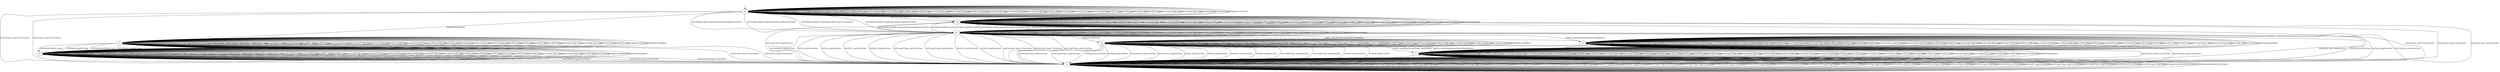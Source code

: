 digraph "../results/quiwiModels/quiwi-PSK-0/learnedModel" {
s0 [label=s0];
s1 [label=s1];
s2 [label=s2];
s3 [label=s3];
s4 [label=s4];
s5 [label=s5];
s6 [label=s6];
s7 [label=s7];
s8 [label=s8];
s0 -> s4  [label="initPing_short/PingACK "];
s0 -> s4  [label="initPing_long/PingACK "];
s0 -> s3  [label="initConClose_short/<ConClosed> "];
s0 -> s3  [label="initConClose_long/<ConClosed> "];
s0 -> s2  [label="initCltHello-vldACK_short/initSvrHello,hndEncExt,hndFin "];
s0 -> s2  [label="initCltHello-vldACK_long/initSvrHello,hndEncExt,hndFin "];
s0 -> s2  [label="initCltHello-invldACK_short/initSvrHello,hndEncExt,hndFin "];
s0 -> s2  [label="initCltHello-invldACK_long/initSvrHello,hndEncExt,hndFin "];
s0 -> s0  [label="initNoFr_short/ "];
s0 -> s0  [label="initNoFr_long/ "];
s0 -> s0  [label="initUnxpFrType_short/ "];
s0 -> s0  [label="initUnxpFrType_long/ "];
s0 -> s0  [label="hndPing_short/ "];
s0 -> s0  [label="hndPing_long/ "];
s0 -> s0  [label="hndFin_short/ "];
s0 -> s0  [label="hndFin_long/ "];
s0 -> s0  [label="hndConClose_short/ "];
s0 -> s0  [label="hndConClose_long/ "];
s0 -> s0  [label="hndNoFr_short/ "];
s0 -> s0  [label="hndNoFr_long/ "];
s0 -> s0  [label="hndUnxpFrType_short/ "];
s0 -> s0  [label="hndUnxpFrType_long/ "];
s0 -> s0  [label="VldNewConID_short/ "];
s0 -> s0  [label="VldNewConID_long/ "];
s0 -> s0  [label="InvldNewConID_short/ "];
s0 -> s0  [label="InvldNewConID_long/ "];
s0 -> s0  [label="0rttPing_short/ "];
s0 -> s0  [label="0rttPing_long/ "];
s0 -> s0  [label="0rttConClose_short/ "];
s0 -> s0  [label="0rttConClose_long/ "];
s0 -> s0  [label="0rttFin_short/ "];
s0 -> s0  [label="0rttFin_long/ "];
s0 -> s0  [label="0rttNoFr_short/ "];
s0 -> s0  [label="0rttNoFr_long/ "];
s0 -> s0  [label="0rttUnxpFrType_short/ "];
s0 -> s0  [label="0rttUnxpFrType_long/ "];
s0 -> s0  [label="0rttACK_short/ "];
s0 -> s0  [label="0rttACK_long/ "];
s0 -> s0  [label="[ChgDestConID-Ori]/ "];
s0 -> s1  [label="[RmPadFrmInitPkts]/ "];
s1 -> s1  [label="initPing_short/ "];
s1 -> s1  [label="initPing_long/ "];
s1 -> s3  [label="initConClose_short/<ConClosed> "];
s1 -> s3  [label="initConClose_long/<ConClosed> "];
s1 -> s6  [label="initCltHello-vldACK_short/ "];
s1 -> s6  [label="initCltHello-vldACK_long/ "];
s1 -> s6  [label="initCltHello-invldACK_short/ "];
s1 -> s6  [label="initCltHello-invldACK_long/ "];
s1 -> s1  [label="initNoFr_short/ "];
s1 -> s1  [label="initNoFr_long/ "];
s1 -> s1  [label="initUnxpFrType_short/ "];
s1 -> s1  [label="initUnxpFrType_long/ "];
s1 -> s1  [label="hndPing_short/ "];
s1 -> s1  [label="hndPing_long/ "];
s1 -> s1  [label="hndFin_short/ "];
s1 -> s1  [label="hndFin_long/ "];
s1 -> s1  [label="hndConClose_short/ "];
s1 -> s1  [label="hndConClose_long/ "];
s1 -> s1  [label="hndNoFr_short/ "];
s1 -> s1  [label="hndNoFr_long/ "];
s1 -> s1  [label="hndUnxpFrType_short/ "];
s1 -> s1  [label="hndUnxpFrType_long/ "];
s1 -> s1  [label="VldNewConID_short/ "];
s1 -> s1  [label="VldNewConID_long/ "];
s1 -> s1  [label="InvldNewConID_short/ "];
s1 -> s1  [label="InvldNewConID_long/ "];
s1 -> s1  [label="0rttPing_short/ "];
s1 -> s1  [label="0rttPing_long/ "];
s1 -> s1  [label="0rttConClose_short/ "];
s1 -> s1  [label="0rttConClose_long/ "];
s1 -> s1  [label="0rttFin_short/ "];
s1 -> s1  [label="0rttFin_long/ "];
s1 -> s1  [label="0rttNoFr_short/ "];
s1 -> s1  [label="0rttNoFr_long/ "];
s1 -> s1  [label="0rttUnxpFrType_short/ "];
s1 -> s1  [label="0rttUnxpFrType_long/ "];
s1 -> s1  [label="0rttACK_short/ "];
s1 -> s1  [label="0rttACK_long/ "];
s1 -> s1  [label="[ChgDestConID-Ori]/ "];
s1 -> s1  [label="[RmPadFrmInitPkts]/ "];
s2 -> s2  [label="initPing_short/ "];
s2 -> s2  [label="initPing_long/ "];
s2 -> s2  [label="initConClose_short/<ConAct> "];
s2 -> s2  [label="initConClose_long/<ConAct> "];
s2 -> s2  [label="initCltHello-vldACK_short/ "];
s2 -> s2  [label="initCltHello-vldACK_long/ "];
s2 -> s2  [label="initCltHello-invldACK_short/ "];
s2 -> s2  [label="initCltHello-invldACK_long/ "];
s2 -> s2  [label="initNoFr_short/ "];
s2 -> s2  [label="initNoFr_long/ "];
s2 -> s2  [label="initUnxpFrType_short/ "];
s2 -> s2  [label="initUnxpFrType_long/ "];
s2 -> s2  [label="hndPing_short/PingACK "];
s2 -> s2  [label="hndPing_long/PingACK "];
s2 -> s5  [label="hndFin_short/NewSessionTicket,HndshkDone "];
s2 -> s5  [label="hndFin_long/NewSessionTicket,HndshkDone "];
s2 -> s3  [label="hndConClose_short/<ConClosed> "];
s2 -> s3  [label="hndConClose_long/<ConClosed> "];
s2 -> s2  [label="hndNoFr_short/ "];
s2 -> s2  [label="hndNoFr_long/ "];
s2 -> s3  [label="hndUnxpFrType_short/ConClose "];
s2 -> s3  [label="hndUnxpFrType_long/ConClose "];
s2 -> s2  [label="VldNewConID_short/ "];
s2 -> s2  [label="VldNewConID_long/ "];
s2 -> s2  [label="InvldNewConID_short/ "];
s2 -> s2  [label="InvldNewConID_long/ "];
s2 -> s3  [label="0rttPing_short/ConClose "];
s2 -> s3  [label="0rttPing_long/ConClose "];
s2 -> s3  [label="0rttConClose_short/ConClose "];
s2 -> s3  [label="0rttConClose_long/ConClose "];
s2 -> s3  [label="0rttFin_short/ConClose "];
s2 -> s3  [label="0rttFin_long/ConClose "];
s2 -> s3  [label="0rttNoFr_short/ConClose "];
s2 -> s3  [label="0rttNoFr_long/ConClose "];
s2 -> s3  [label="0rttUnxpFrType_short/ConClose "];
s2 -> s3  [label="0rttUnxpFrType_long/ConClose "];
s2 -> s3  [label="0rttACK_short/ConClose "];
s2 -> s3  [label="0rttACK_long/ConClose "];
s2 -> s8  [label="[ChgDestConID-Ori]/ "];
s2 -> s2  [label="[RmPadFrmInitPkts]/ "];
s3 -> s3  [label="initPing_short/<ConClosed> "];
s3 -> s3  [label="initPing_long/<ConClosed> "];
s3 -> s3  [label="initConClose_short/<ConClosed> "];
s3 -> s3  [label="initConClose_long/<ConClosed> "];
s3 -> s3  [label="initCltHello-vldACK_short/<ConClosed> "];
s3 -> s3  [label="initCltHello-vldACK_long/<ConClosed> "];
s3 -> s3  [label="initCltHello-invldACK_short/<ConClosed> "];
s3 -> s3  [label="initCltHello-invldACK_long/<ConClosed> "];
s3 -> s3  [label="initNoFr_short/<ConClosed> "];
s3 -> s3  [label="initNoFr_long/<ConClosed> "];
s3 -> s3  [label="initUnxpFrType_short/<ConClosed> "];
s3 -> s3  [label="initUnxpFrType_long/<ConClosed> "];
s3 -> s3  [label="hndPing_short/<ConClosed> "];
s3 -> s3  [label="hndPing_long/<ConClosed> "];
s3 -> s3  [label="hndFin_short/<ConClosed> "];
s3 -> s3  [label="hndFin_long/<ConClosed> "];
s3 -> s3  [label="hndConClose_short/<ConClosed> "];
s3 -> s3  [label="hndConClose_long/<ConClosed> "];
s3 -> s3  [label="hndNoFr_short/<ConClosed> "];
s3 -> s3  [label="hndNoFr_long/<ConClosed> "];
s3 -> s3  [label="hndUnxpFrType_short/<ConClosed> "];
s3 -> s3  [label="hndUnxpFrType_long/<ConClosed> "];
s3 -> s3  [label="VldNewConID_short/<ConClosed> "];
s3 -> s3  [label="VldNewConID_long/<ConClosed> "];
s3 -> s3  [label="InvldNewConID_short/<ConClosed> "];
s3 -> s3  [label="InvldNewConID_long/<ConClosed> "];
s3 -> s3  [label="0rttPing_short/<ConClosed> "];
s3 -> s3  [label="0rttPing_long/<ConClosed> "];
s3 -> s3  [label="0rttConClose_short/<ConClosed> "];
s3 -> s3  [label="0rttConClose_long/<ConClosed> "];
s3 -> s3  [label="0rttFin_short/<ConClosed> "];
s3 -> s3  [label="0rttFin_long/<ConClosed> "];
s3 -> s3  [label="0rttNoFr_short/<ConClosed> "];
s3 -> s3  [label="0rttNoFr_long/<ConClosed> "];
s3 -> s3  [label="0rttUnxpFrType_short/<ConClosed> "];
s3 -> s3  [label="0rttUnxpFrType_long/<ConClosed> "];
s3 -> s3  [label="0rttACK_short/<ConClosed> "];
s3 -> s3  [label="0rttACK_long/<ConClosed> "];
s3 -> s3  [label="[ChgDestConID-Ori]/<ConClosed> "];
s3 -> s3  [label="[RmPadFrmInitPkts]/<ConClosed> "];
s4 -> s4  [label="initPing_short/PingACK "];
s4 -> s4  [label="initPing_long/PingACK "];
s4 -> s3  [label="initConClose_short/<ConClosed> "];
s4 -> s3  [label="initConClose_long/<ConClosed> "];
s4 -> s2  [label="initCltHello-vldACK_short/initSvrHello,hndEncExt,hndFin "];
s4 -> s2  [label="initCltHello-vldACK_long/initSvrHello,hndEncExt,hndFin "];
s4 -> s2  [label="initCltHello-invldACK_short/initSvrHello,hndEncExt,hndFin "];
s4 -> s2  [label="initCltHello-invldACK_long/initSvrHello,hndEncExt,hndFin "];
s4 -> s4  [label="initNoFr_short/ "];
s4 -> s4  [label="initNoFr_long/ "];
s4 -> s3  [label="initUnxpFrType_short/ConClose "];
s4 -> s3  [label="initUnxpFrType_long/ConClose "];
s4 -> s4  [label="hndPing_short/ "];
s4 -> s4  [label="hndPing_long/ "];
s4 -> s4  [label="hndFin_short/ "];
s4 -> s4  [label="hndFin_long/ "];
s4 -> s4  [label="hndConClose_short/ "];
s4 -> s4  [label="hndConClose_long/ "];
s4 -> s4  [label="hndNoFr_short/ "];
s4 -> s4  [label="hndNoFr_long/ "];
s4 -> s4  [label="hndUnxpFrType_short/ "];
s4 -> s4  [label="hndUnxpFrType_long/ "];
s4 -> s4  [label="VldNewConID_short/ "];
s4 -> s4  [label="VldNewConID_long/ "];
s4 -> s4  [label="InvldNewConID_short/ "];
s4 -> s4  [label="InvldNewConID_long/ "];
s4 -> s4  [label="0rttPing_short/ "];
s4 -> s4  [label="0rttPing_long/ "];
s4 -> s4  [label="0rttConClose_short/ "];
s4 -> s4  [label="0rttConClose_long/ "];
s4 -> s4  [label="0rttFin_short/ "];
s4 -> s4  [label="0rttFin_long/ "];
s4 -> s4  [label="0rttNoFr_short/ "];
s4 -> s4  [label="0rttNoFr_long/ "];
s4 -> s4  [label="0rttUnxpFrType_short/ "];
s4 -> s4  [label="0rttUnxpFrType_long/ "];
s4 -> s4  [label="0rttACK_short/ "];
s4 -> s4  [label="0rttACK_long/ "];
s4 -> s4  [label="[ChgDestConID-Ori]/ "];
s4 -> s4  [label="[RmPadFrmInitPkts]/ "];
s5 -> s5  [label="initPing_short/ "];
s5 -> s5  [label="initPing_long/ "];
s5 -> s5  [label="initConClose_short/<ConAct> "];
s5 -> s5  [label="initConClose_long/<ConAct> "];
s5 -> s5  [label="initCltHello-vldACK_short/ "];
s5 -> s5  [label="initCltHello-vldACK_long/ "];
s5 -> s5  [label="initCltHello-invldACK_short/ "];
s5 -> s5  [label="initCltHello-invldACK_long/ "];
s5 -> s5  [label="initNoFr_short/ "];
s5 -> s5  [label="initNoFr_long/ "];
s5 -> s5  [label="initUnxpFrType_short/ "];
s5 -> s5  [label="initUnxpFrType_long/ "];
s5 -> s5  [label="hndPing_short/ "];
s5 -> s5  [label="hndPing_long/ "];
s5 -> s5  [label="hndFin_short/ "];
s5 -> s5  [label="hndFin_long/ "];
s5 -> s5  [label="hndConClose_short/<ConAct> "];
s5 -> s5  [label="hndConClose_long/<ConAct> "];
s5 -> s5  [label="hndNoFr_short/ "];
s5 -> s5  [label="hndNoFr_long/ "];
s5 -> s5  [label="hndUnxpFrType_short/ "];
s5 -> s5  [label="hndUnxpFrType_long/ "];
s5 -> s5  [label="VldNewConID_short/ "];
s5 -> s5  [label="VldNewConID_long/ "];
s5 -> s5  [label="InvldNewConID_short/ "];
s5 -> s5  [label="InvldNewConID_long/ "];
s5 -> s5  [label="0rttPing_short/ "];
s5 -> s5  [label="0rttPing_long/ "];
s5 -> s5  [label="0rttConClose_short/ "];
s5 -> s5  [label="0rttConClose_long/ "];
s5 -> s5  [label="0rttFin_short/ "];
s5 -> s5  [label="0rttFin_long/ "];
s5 -> s5  [label="0rttNoFr_short/ "];
s5 -> s5  [label="0rttNoFr_long/ "];
s5 -> s5  [label="0rttUnxpFrType_short/ "];
s5 -> s5  [label="0rttUnxpFrType_long/ "];
s5 -> s5  [label="0rttACK_short/ "];
s5 -> s5  [label="0rttACK_long/ "];
s5 -> s7  [label="[ChgDestConID-Ori]/ "];
s5 -> s5  [label="[RmPadFrmInitPkts]/ "];
s6 -> s6  [label="initPing_short/ "];
s6 -> s6  [label="initPing_long/ "];
s6 -> s3  [label="initConClose_short/<ConClosed> "];
s6 -> s3  [label="initConClose_long/<ConClosed> "];
s6 -> s6  [label="initCltHello-vldACK_short/ "];
s6 -> s6  [label="initCltHello-vldACK_long/ "];
s6 -> s6  [label="initCltHello-invldACK_short/ "];
s6 -> s6  [label="initCltHello-invldACK_long/ "];
s6 -> s6  [label="initNoFr_short/ "];
s6 -> s6  [label="initNoFr_long/ "];
s6 -> s6  [label="initUnxpFrType_short/ "];
s6 -> s6  [label="initUnxpFrType_long/ "];
s6 -> s6  [label="hndPing_short/ "];
s6 -> s6  [label="hndPing_long/ "];
s6 -> s6  [label="hndFin_short/ "];
s6 -> s6  [label="hndFin_long/ "];
s6 -> s6  [label="hndConClose_short/ "];
s6 -> s6  [label="hndConClose_long/ "];
s6 -> s6  [label="hndNoFr_short/ "];
s6 -> s6  [label="hndNoFr_long/ "];
s6 -> s6  [label="hndUnxpFrType_short/ "];
s6 -> s6  [label="hndUnxpFrType_long/ "];
s6 -> s6  [label="VldNewConID_short/ "];
s6 -> s6  [label="VldNewConID_long/ "];
s6 -> s6  [label="InvldNewConID_short/ "];
s6 -> s6  [label="InvldNewConID_long/ "];
s6 -> s6  [label="0rttPing_short/ "];
s6 -> s6  [label="0rttPing_long/ "];
s6 -> s3  [label="0rttConClose_short/<ConClosed> "];
s6 -> s3  [label="0rttConClose_long/<ConClosed> "];
s6 -> s6  [label="0rttFin_short/ "];
s6 -> s6  [label="0rttFin_long/ "];
s6 -> s6  [label="0rttNoFr_short/ "];
s6 -> s6  [label="0rttNoFr_long/ "];
s6 -> s6  [label="0rttUnxpFrType_short/ "];
s6 -> s6  [label="0rttUnxpFrType_long/ "];
s6 -> s6  [label="0rttACK_short/ "];
s6 -> s6  [label="0rttACK_long/ "];
s6 -> s6  [label="[ChgDestConID-Ori]/ "];
s6 -> s6  [label="[RmPadFrmInitPkts]/ "];
s7 -> s7  [label="initPing_short/ "];
s7 -> s7  [label="initPing_long/ "];
s7 -> s7  [label="initConClose_short/ "];
s7 -> s7  [label="initConClose_long/ "];
s7 -> s7  [label="initCltHello-vldACK_short/ "];
s7 -> s7  [label="initCltHello-vldACK_long/ "];
s7 -> s7  [label="initCltHello-invldACK_short/ "];
s7 -> s7  [label="initCltHello-invldACK_long/ "];
s7 -> s7  [label="initNoFr_short/ "];
s7 -> s7  [label="initNoFr_long/ "];
s7 -> s7  [label="initUnxpFrType_short/ "];
s7 -> s7  [label="initUnxpFrType_long/ "];
s7 -> s7  [label="hndPing_short/ "];
s7 -> s7  [label="hndPing_long/ "];
s7 -> s7  [label="hndFin_short/ "];
s7 -> s7  [label="hndFin_long/ "];
s7 -> s3  [label="hndConClose_short/<ConClosed> "];
s7 -> s3  [label="hndConClose_long/<ConClosed> "];
s7 -> s7  [label="hndNoFr_short/ "];
s7 -> s7  [label="hndNoFr_long/ "];
s7 -> s7  [label="hndUnxpFrType_short/ "];
s7 -> s7  [label="hndUnxpFrType_long/ "];
s7 -> s7  [label="VldNewConID_short/ "];
s7 -> s7  [label="VldNewConID_long/ "];
s7 -> s7  [label="InvldNewConID_short/ "];
s7 -> s7  [label="InvldNewConID_long/ "];
s7 -> s7  [label="0rttPing_short/ "];
s7 -> s7  [label="0rttPing_long/ "];
s7 -> s7  [label="0rttConClose_short/ "];
s7 -> s7  [label="0rttConClose_long/ "];
s7 -> s7  [label="0rttFin_short/ "];
s7 -> s7  [label="0rttFin_long/ "];
s7 -> s7  [label="0rttNoFr_short/ "];
s7 -> s7  [label="0rttNoFr_long/ "];
s7 -> s7  [label="0rttUnxpFrType_short/ "];
s7 -> s7  [label="0rttUnxpFrType_long/ "];
s7 -> s7  [label="0rttACK_short/ "];
s7 -> s7  [label="0rttACK_long/ "];
s7 -> s7  [label="[ChgDestConID-Ori]/ "];
s7 -> s7  [label="[RmPadFrmInitPkts]/ "];
s8 -> s8  [label="initPing_short/ "];
s8 -> s8  [label="initPing_long/ "];
s8 -> s8  [label="initConClose_short/<ConAct> "];
s8 -> s8  [label="initConClose_long/<ConAct> "];
s8 -> s8  [label="initCltHello-vldACK_short/ "];
s8 -> s8  [label="initCltHello-vldACK_long/ "];
s8 -> s8  [label="initCltHello-invldACK_short/ "];
s8 -> s8  [label="initCltHello-invldACK_long/ "];
s8 -> s8  [label="initNoFr_short/ "];
s8 -> s8  [label="initNoFr_long/ "];
s8 -> s8  [label="initUnxpFrType_short/ "];
s8 -> s8  [label="initUnxpFrType_long/ "];
s8 -> s8  [label="hndPing_short/PingACK "];
s8 -> s8  [label="hndPing_long/PingACK "];
s8 -> s7  [label="hndFin_short/NewSessionTicket,HndshkDone "];
s8 -> s7  [label="hndFin_long/NewSessionTicket,HndshkDone "];
s8 -> s3  [label="hndConClose_short/<ConClosed> "];
s8 -> s3  [label="hndConClose_long/<ConClosed> "];
s8 -> s8  [label="hndNoFr_short/ "];
s8 -> s8  [label="hndNoFr_long/ "];
s8 -> s3  [label="hndUnxpFrType_short/ConClose "];
s8 -> s3  [label="hndUnxpFrType_long/ConClose "];
s8 -> s8  [label="VldNewConID_short/ "];
s8 -> s8  [label="VldNewConID_long/ "];
s8 -> s8  [label="InvldNewConID_short/ "];
s8 -> s8  [label="InvldNewConID_long/ "];
s8 -> s3  [label="0rttPing_short/ConClose "];
s8 -> s3  [label="0rttPing_long/ConClose "];
s8 -> s3  [label="0rttConClose_short/ConClose "];
s8 -> s3  [label="0rttConClose_long/ConClose "];
s8 -> s3  [label="0rttFin_short/ConClose "];
s8 -> s3  [label="0rttFin_long/ConClose "];
s8 -> s3  [label="0rttNoFr_short/ConClose "];
s8 -> s3  [label="0rttNoFr_long/ConClose "];
s8 -> s3  [label="0rttUnxpFrType_short/ConClose "];
s8 -> s3  [label="0rttUnxpFrType_long/ConClose "];
s8 -> s3  [label="0rttACK_short/ConClose "];
s8 -> s3  [label="0rttACK_long/ConClose "];
s8 -> s8  [label="[ChgDestConID-Ori]/ "];
s8 -> s8  [label="[RmPadFrmInitPkts]/ "];
__start0 [label="", shape=none];
__start0 -> s0  [label=""];
}

